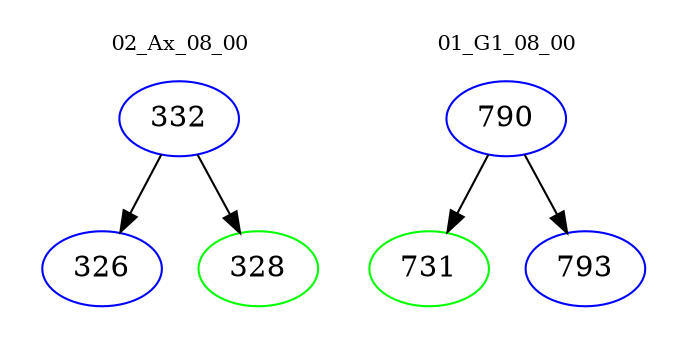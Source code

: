 digraph{
subgraph cluster_0 {
color = white
label = "02_Ax_08_00";
fontsize=10;
T0_332 [label="332", color="blue"]
T0_332 -> T0_326 [color="black"]
T0_326 [label="326", color="blue"]
T0_332 -> T0_328 [color="black"]
T0_328 [label="328", color="green"]
}
subgraph cluster_1 {
color = white
label = "01_G1_08_00";
fontsize=10;
T1_790 [label="790", color="blue"]
T1_790 -> T1_731 [color="black"]
T1_731 [label="731", color="green"]
T1_790 -> T1_793 [color="black"]
T1_793 [label="793", color="blue"]
}
}
